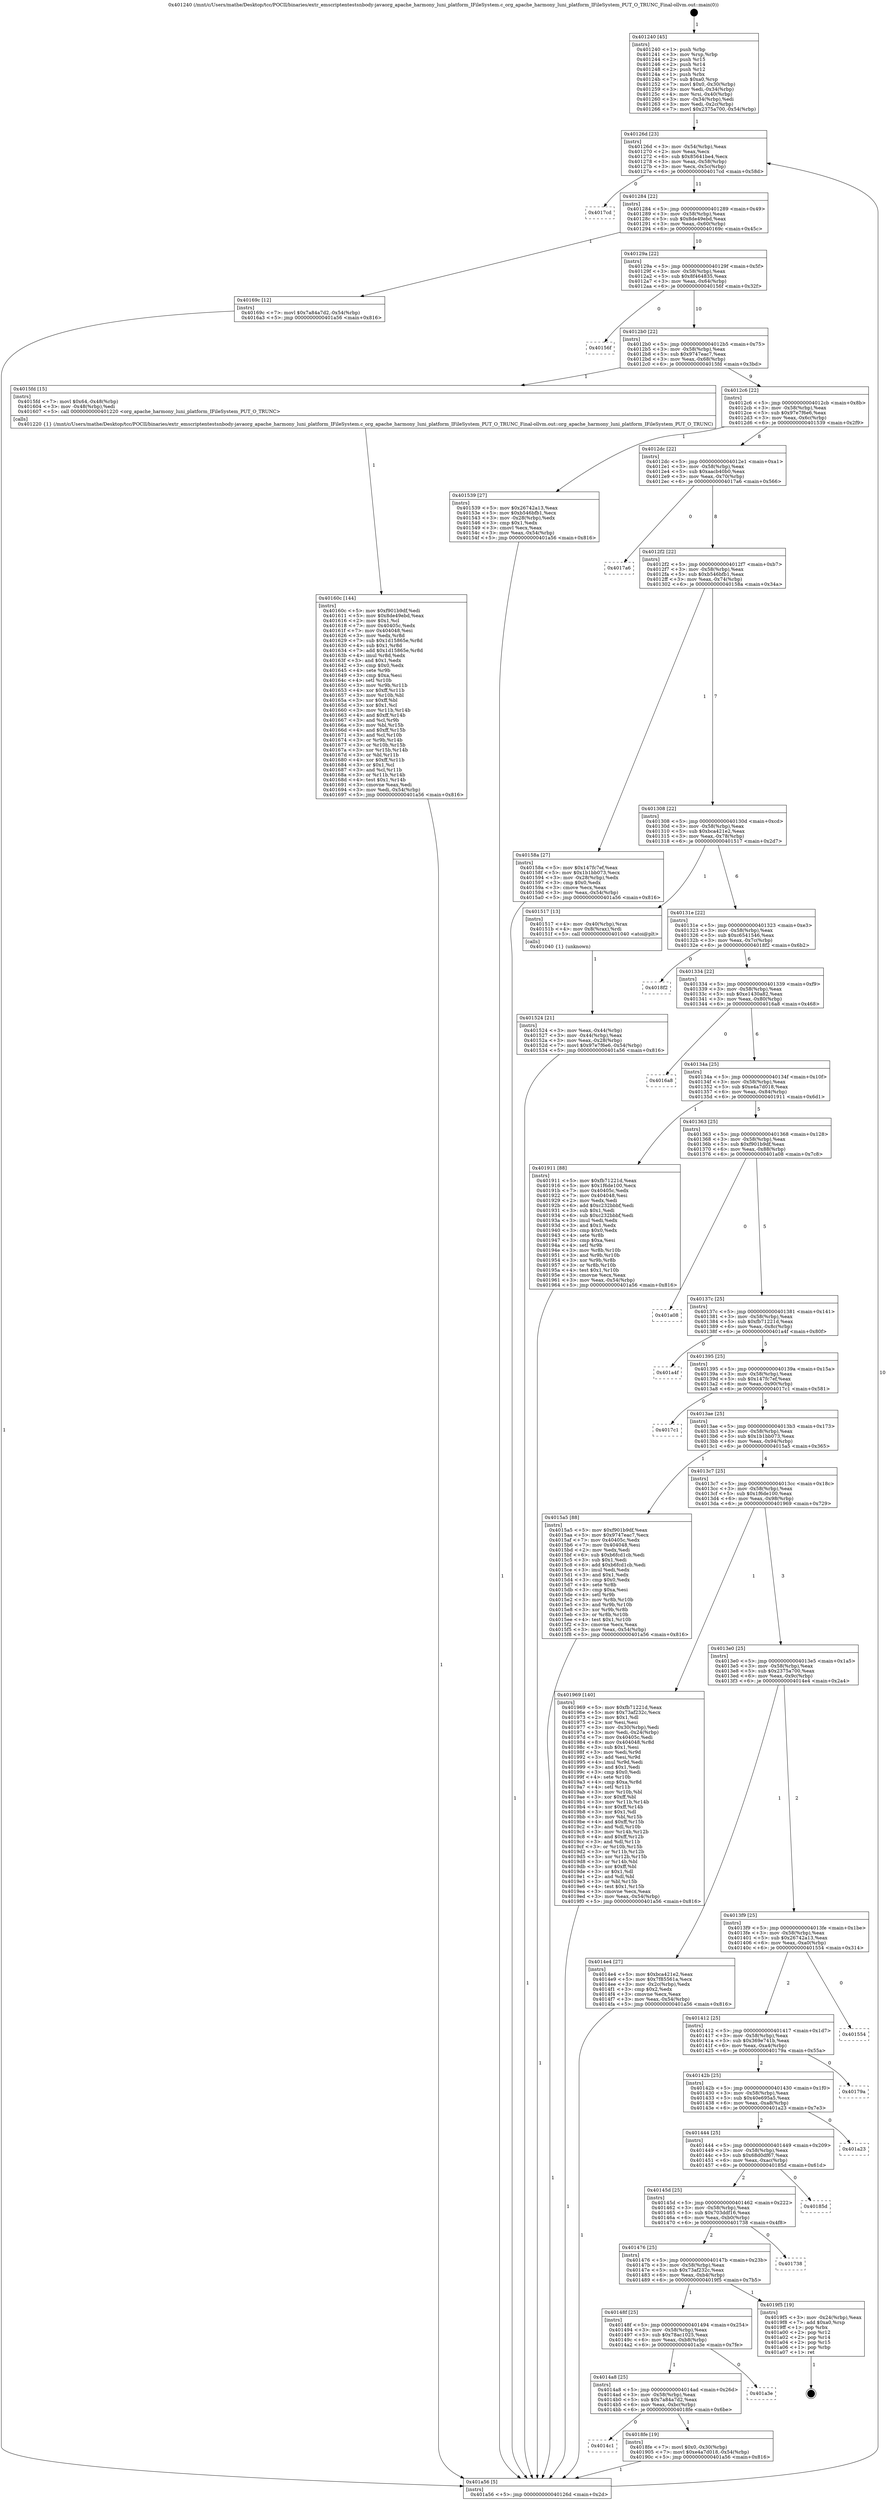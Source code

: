 digraph "0x401240" {
  label = "0x401240 (/mnt/c/Users/mathe/Desktop/tcc/POCII/binaries/extr_emscriptentestsnbody-javaorg_apache_harmony_luni_platform_IFileSystem.c_org_apache_harmony_luni_platform_IFileSystem_PUT_O_TRUNC_Final-ollvm.out::main(0))"
  labelloc = "t"
  node[shape=record]

  Entry [label="",width=0.3,height=0.3,shape=circle,fillcolor=black,style=filled]
  "0x40126d" [label="{
     0x40126d [23]\l
     | [instrs]\l
     &nbsp;&nbsp;0x40126d \<+3\>: mov -0x54(%rbp),%eax\l
     &nbsp;&nbsp;0x401270 \<+2\>: mov %eax,%ecx\l
     &nbsp;&nbsp;0x401272 \<+6\>: sub $0x85641be4,%ecx\l
     &nbsp;&nbsp;0x401278 \<+3\>: mov %eax,-0x58(%rbp)\l
     &nbsp;&nbsp;0x40127b \<+3\>: mov %ecx,-0x5c(%rbp)\l
     &nbsp;&nbsp;0x40127e \<+6\>: je 00000000004017cd \<main+0x58d\>\l
  }"]
  "0x4017cd" [label="{
     0x4017cd\l
  }", style=dashed]
  "0x401284" [label="{
     0x401284 [22]\l
     | [instrs]\l
     &nbsp;&nbsp;0x401284 \<+5\>: jmp 0000000000401289 \<main+0x49\>\l
     &nbsp;&nbsp;0x401289 \<+3\>: mov -0x58(%rbp),%eax\l
     &nbsp;&nbsp;0x40128c \<+5\>: sub $0x8de49ebd,%eax\l
     &nbsp;&nbsp;0x401291 \<+3\>: mov %eax,-0x60(%rbp)\l
     &nbsp;&nbsp;0x401294 \<+6\>: je 000000000040169c \<main+0x45c\>\l
  }"]
  Exit [label="",width=0.3,height=0.3,shape=circle,fillcolor=black,style=filled,peripheries=2]
  "0x40169c" [label="{
     0x40169c [12]\l
     | [instrs]\l
     &nbsp;&nbsp;0x40169c \<+7\>: movl $0x7a84a7d2,-0x54(%rbp)\l
     &nbsp;&nbsp;0x4016a3 \<+5\>: jmp 0000000000401a56 \<main+0x816\>\l
  }"]
  "0x40129a" [label="{
     0x40129a [22]\l
     | [instrs]\l
     &nbsp;&nbsp;0x40129a \<+5\>: jmp 000000000040129f \<main+0x5f\>\l
     &nbsp;&nbsp;0x40129f \<+3\>: mov -0x58(%rbp),%eax\l
     &nbsp;&nbsp;0x4012a2 \<+5\>: sub $0x8f464835,%eax\l
     &nbsp;&nbsp;0x4012a7 \<+3\>: mov %eax,-0x64(%rbp)\l
     &nbsp;&nbsp;0x4012aa \<+6\>: je 000000000040156f \<main+0x32f\>\l
  }"]
  "0x4014c1" [label="{
     0x4014c1\l
  }", style=dashed]
  "0x40156f" [label="{
     0x40156f\l
  }", style=dashed]
  "0x4012b0" [label="{
     0x4012b0 [22]\l
     | [instrs]\l
     &nbsp;&nbsp;0x4012b0 \<+5\>: jmp 00000000004012b5 \<main+0x75\>\l
     &nbsp;&nbsp;0x4012b5 \<+3\>: mov -0x58(%rbp),%eax\l
     &nbsp;&nbsp;0x4012b8 \<+5\>: sub $0x9747eac7,%eax\l
     &nbsp;&nbsp;0x4012bd \<+3\>: mov %eax,-0x68(%rbp)\l
     &nbsp;&nbsp;0x4012c0 \<+6\>: je 00000000004015fd \<main+0x3bd\>\l
  }"]
  "0x4018fe" [label="{
     0x4018fe [19]\l
     | [instrs]\l
     &nbsp;&nbsp;0x4018fe \<+7\>: movl $0x0,-0x30(%rbp)\l
     &nbsp;&nbsp;0x401905 \<+7\>: movl $0xe4a7d018,-0x54(%rbp)\l
     &nbsp;&nbsp;0x40190c \<+5\>: jmp 0000000000401a56 \<main+0x816\>\l
  }"]
  "0x4015fd" [label="{
     0x4015fd [15]\l
     | [instrs]\l
     &nbsp;&nbsp;0x4015fd \<+7\>: movl $0x64,-0x48(%rbp)\l
     &nbsp;&nbsp;0x401604 \<+3\>: mov -0x48(%rbp),%edi\l
     &nbsp;&nbsp;0x401607 \<+5\>: call 0000000000401220 \<org_apache_harmony_luni_platform_IFileSystem_PUT_O_TRUNC\>\l
     | [calls]\l
     &nbsp;&nbsp;0x401220 \{1\} (/mnt/c/Users/mathe/Desktop/tcc/POCII/binaries/extr_emscriptentestsnbody-javaorg_apache_harmony_luni_platform_IFileSystem.c_org_apache_harmony_luni_platform_IFileSystem_PUT_O_TRUNC_Final-ollvm.out::org_apache_harmony_luni_platform_IFileSystem_PUT_O_TRUNC)\l
  }"]
  "0x4012c6" [label="{
     0x4012c6 [22]\l
     | [instrs]\l
     &nbsp;&nbsp;0x4012c6 \<+5\>: jmp 00000000004012cb \<main+0x8b\>\l
     &nbsp;&nbsp;0x4012cb \<+3\>: mov -0x58(%rbp),%eax\l
     &nbsp;&nbsp;0x4012ce \<+5\>: sub $0x97e7f6e6,%eax\l
     &nbsp;&nbsp;0x4012d3 \<+3\>: mov %eax,-0x6c(%rbp)\l
     &nbsp;&nbsp;0x4012d6 \<+6\>: je 0000000000401539 \<main+0x2f9\>\l
  }"]
  "0x4014a8" [label="{
     0x4014a8 [25]\l
     | [instrs]\l
     &nbsp;&nbsp;0x4014a8 \<+5\>: jmp 00000000004014ad \<main+0x26d\>\l
     &nbsp;&nbsp;0x4014ad \<+3\>: mov -0x58(%rbp),%eax\l
     &nbsp;&nbsp;0x4014b0 \<+5\>: sub $0x7a84a7d2,%eax\l
     &nbsp;&nbsp;0x4014b5 \<+6\>: mov %eax,-0xbc(%rbp)\l
     &nbsp;&nbsp;0x4014bb \<+6\>: je 00000000004018fe \<main+0x6be\>\l
  }"]
  "0x401539" [label="{
     0x401539 [27]\l
     | [instrs]\l
     &nbsp;&nbsp;0x401539 \<+5\>: mov $0x26742a13,%eax\l
     &nbsp;&nbsp;0x40153e \<+5\>: mov $0xb546bfb1,%ecx\l
     &nbsp;&nbsp;0x401543 \<+3\>: mov -0x28(%rbp),%edx\l
     &nbsp;&nbsp;0x401546 \<+3\>: cmp $0x1,%edx\l
     &nbsp;&nbsp;0x401549 \<+3\>: cmovl %ecx,%eax\l
     &nbsp;&nbsp;0x40154c \<+3\>: mov %eax,-0x54(%rbp)\l
     &nbsp;&nbsp;0x40154f \<+5\>: jmp 0000000000401a56 \<main+0x816\>\l
  }"]
  "0x4012dc" [label="{
     0x4012dc [22]\l
     | [instrs]\l
     &nbsp;&nbsp;0x4012dc \<+5\>: jmp 00000000004012e1 \<main+0xa1\>\l
     &nbsp;&nbsp;0x4012e1 \<+3\>: mov -0x58(%rbp),%eax\l
     &nbsp;&nbsp;0x4012e4 \<+5\>: sub $0xaacb40b0,%eax\l
     &nbsp;&nbsp;0x4012e9 \<+3\>: mov %eax,-0x70(%rbp)\l
     &nbsp;&nbsp;0x4012ec \<+6\>: je 00000000004017a6 \<main+0x566\>\l
  }"]
  "0x401a3e" [label="{
     0x401a3e\l
  }", style=dashed]
  "0x4017a6" [label="{
     0x4017a6\l
  }", style=dashed]
  "0x4012f2" [label="{
     0x4012f2 [22]\l
     | [instrs]\l
     &nbsp;&nbsp;0x4012f2 \<+5\>: jmp 00000000004012f7 \<main+0xb7\>\l
     &nbsp;&nbsp;0x4012f7 \<+3\>: mov -0x58(%rbp),%eax\l
     &nbsp;&nbsp;0x4012fa \<+5\>: sub $0xb546bfb1,%eax\l
     &nbsp;&nbsp;0x4012ff \<+3\>: mov %eax,-0x74(%rbp)\l
     &nbsp;&nbsp;0x401302 \<+6\>: je 000000000040158a \<main+0x34a\>\l
  }"]
  "0x40148f" [label="{
     0x40148f [25]\l
     | [instrs]\l
     &nbsp;&nbsp;0x40148f \<+5\>: jmp 0000000000401494 \<main+0x254\>\l
     &nbsp;&nbsp;0x401494 \<+3\>: mov -0x58(%rbp),%eax\l
     &nbsp;&nbsp;0x401497 \<+5\>: sub $0x78ac1025,%eax\l
     &nbsp;&nbsp;0x40149c \<+6\>: mov %eax,-0xb8(%rbp)\l
     &nbsp;&nbsp;0x4014a2 \<+6\>: je 0000000000401a3e \<main+0x7fe\>\l
  }"]
  "0x40158a" [label="{
     0x40158a [27]\l
     | [instrs]\l
     &nbsp;&nbsp;0x40158a \<+5\>: mov $0x147fc7ef,%eax\l
     &nbsp;&nbsp;0x40158f \<+5\>: mov $0x1b1bb073,%ecx\l
     &nbsp;&nbsp;0x401594 \<+3\>: mov -0x28(%rbp),%edx\l
     &nbsp;&nbsp;0x401597 \<+3\>: cmp $0x0,%edx\l
     &nbsp;&nbsp;0x40159a \<+3\>: cmove %ecx,%eax\l
     &nbsp;&nbsp;0x40159d \<+3\>: mov %eax,-0x54(%rbp)\l
     &nbsp;&nbsp;0x4015a0 \<+5\>: jmp 0000000000401a56 \<main+0x816\>\l
  }"]
  "0x401308" [label="{
     0x401308 [22]\l
     | [instrs]\l
     &nbsp;&nbsp;0x401308 \<+5\>: jmp 000000000040130d \<main+0xcd\>\l
     &nbsp;&nbsp;0x40130d \<+3\>: mov -0x58(%rbp),%eax\l
     &nbsp;&nbsp;0x401310 \<+5\>: sub $0xbca421e2,%eax\l
     &nbsp;&nbsp;0x401315 \<+3\>: mov %eax,-0x78(%rbp)\l
     &nbsp;&nbsp;0x401318 \<+6\>: je 0000000000401517 \<main+0x2d7\>\l
  }"]
  "0x4019f5" [label="{
     0x4019f5 [19]\l
     | [instrs]\l
     &nbsp;&nbsp;0x4019f5 \<+3\>: mov -0x24(%rbp),%eax\l
     &nbsp;&nbsp;0x4019f8 \<+7\>: add $0xa0,%rsp\l
     &nbsp;&nbsp;0x4019ff \<+1\>: pop %rbx\l
     &nbsp;&nbsp;0x401a00 \<+2\>: pop %r12\l
     &nbsp;&nbsp;0x401a02 \<+2\>: pop %r14\l
     &nbsp;&nbsp;0x401a04 \<+2\>: pop %r15\l
     &nbsp;&nbsp;0x401a06 \<+1\>: pop %rbp\l
     &nbsp;&nbsp;0x401a07 \<+1\>: ret\l
  }"]
  "0x401517" [label="{
     0x401517 [13]\l
     | [instrs]\l
     &nbsp;&nbsp;0x401517 \<+4\>: mov -0x40(%rbp),%rax\l
     &nbsp;&nbsp;0x40151b \<+4\>: mov 0x8(%rax),%rdi\l
     &nbsp;&nbsp;0x40151f \<+5\>: call 0000000000401040 \<atoi@plt\>\l
     | [calls]\l
     &nbsp;&nbsp;0x401040 \{1\} (unknown)\l
  }"]
  "0x40131e" [label="{
     0x40131e [22]\l
     | [instrs]\l
     &nbsp;&nbsp;0x40131e \<+5\>: jmp 0000000000401323 \<main+0xe3\>\l
     &nbsp;&nbsp;0x401323 \<+3\>: mov -0x58(%rbp),%eax\l
     &nbsp;&nbsp;0x401326 \<+5\>: sub $0xc6541546,%eax\l
     &nbsp;&nbsp;0x40132b \<+3\>: mov %eax,-0x7c(%rbp)\l
     &nbsp;&nbsp;0x40132e \<+6\>: je 00000000004018f2 \<main+0x6b2\>\l
  }"]
  "0x401476" [label="{
     0x401476 [25]\l
     | [instrs]\l
     &nbsp;&nbsp;0x401476 \<+5\>: jmp 000000000040147b \<main+0x23b\>\l
     &nbsp;&nbsp;0x40147b \<+3\>: mov -0x58(%rbp),%eax\l
     &nbsp;&nbsp;0x40147e \<+5\>: sub $0x73af232c,%eax\l
     &nbsp;&nbsp;0x401483 \<+6\>: mov %eax,-0xb4(%rbp)\l
     &nbsp;&nbsp;0x401489 \<+6\>: je 00000000004019f5 \<main+0x7b5\>\l
  }"]
  "0x4018f2" [label="{
     0x4018f2\l
  }", style=dashed]
  "0x401334" [label="{
     0x401334 [22]\l
     | [instrs]\l
     &nbsp;&nbsp;0x401334 \<+5\>: jmp 0000000000401339 \<main+0xf9\>\l
     &nbsp;&nbsp;0x401339 \<+3\>: mov -0x58(%rbp),%eax\l
     &nbsp;&nbsp;0x40133c \<+5\>: sub $0xe1430a82,%eax\l
     &nbsp;&nbsp;0x401341 \<+3\>: mov %eax,-0x80(%rbp)\l
     &nbsp;&nbsp;0x401344 \<+6\>: je 00000000004016a8 \<main+0x468\>\l
  }"]
  "0x401738" [label="{
     0x401738\l
  }", style=dashed]
  "0x4016a8" [label="{
     0x4016a8\l
  }", style=dashed]
  "0x40134a" [label="{
     0x40134a [25]\l
     | [instrs]\l
     &nbsp;&nbsp;0x40134a \<+5\>: jmp 000000000040134f \<main+0x10f\>\l
     &nbsp;&nbsp;0x40134f \<+3\>: mov -0x58(%rbp),%eax\l
     &nbsp;&nbsp;0x401352 \<+5\>: sub $0xe4a7d018,%eax\l
     &nbsp;&nbsp;0x401357 \<+6\>: mov %eax,-0x84(%rbp)\l
     &nbsp;&nbsp;0x40135d \<+6\>: je 0000000000401911 \<main+0x6d1\>\l
  }"]
  "0x40145d" [label="{
     0x40145d [25]\l
     | [instrs]\l
     &nbsp;&nbsp;0x40145d \<+5\>: jmp 0000000000401462 \<main+0x222\>\l
     &nbsp;&nbsp;0x401462 \<+3\>: mov -0x58(%rbp),%eax\l
     &nbsp;&nbsp;0x401465 \<+5\>: sub $0x703ddf16,%eax\l
     &nbsp;&nbsp;0x40146a \<+6\>: mov %eax,-0xb0(%rbp)\l
     &nbsp;&nbsp;0x401470 \<+6\>: je 0000000000401738 \<main+0x4f8\>\l
  }"]
  "0x401911" [label="{
     0x401911 [88]\l
     | [instrs]\l
     &nbsp;&nbsp;0x401911 \<+5\>: mov $0xfb71221d,%eax\l
     &nbsp;&nbsp;0x401916 \<+5\>: mov $0x1f6de100,%ecx\l
     &nbsp;&nbsp;0x40191b \<+7\>: mov 0x40405c,%edx\l
     &nbsp;&nbsp;0x401922 \<+7\>: mov 0x404048,%esi\l
     &nbsp;&nbsp;0x401929 \<+2\>: mov %edx,%edi\l
     &nbsp;&nbsp;0x40192b \<+6\>: add $0xc232bbbf,%edi\l
     &nbsp;&nbsp;0x401931 \<+3\>: sub $0x1,%edi\l
     &nbsp;&nbsp;0x401934 \<+6\>: sub $0xc232bbbf,%edi\l
     &nbsp;&nbsp;0x40193a \<+3\>: imul %edi,%edx\l
     &nbsp;&nbsp;0x40193d \<+3\>: and $0x1,%edx\l
     &nbsp;&nbsp;0x401940 \<+3\>: cmp $0x0,%edx\l
     &nbsp;&nbsp;0x401943 \<+4\>: sete %r8b\l
     &nbsp;&nbsp;0x401947 \<+3\>: cmp $0xa,%esi\l
     &nbsp;&nbsp;0x40194a \<+4\>: setl %r9b\l
     &nbsp;&nbsp;0x40194e \<+3\>: mov %r8b,%r10b\l
     &nbsp;&nbsp;0x401951 \<+3\>: and %r9b,%r10b\l
     &nbsp;&nbsp;0x401954 \<+3\>: xor %r9b,%r8b\l
     &nbsp;&nbsp;0x401957 \<+3\>: or %r8b,%r10b\l
     &nbsp;&nbsp;0x40195a \<+4\>: test $0x1,%r10b\l
     &nbsp;&nbsp;0x40195e \<+3\>: cmovne %ecx,%eax\l
     &nbsp;&nbsp;0x401961 \<+3\>: mov %eax,-0x54(%rbp)\l
     &nbsp;&nbsp;0x401964 \<+5\>: jmp 0000000000401a56 \<main+0x816\>\l
  }"]
  "0x401363" [label="{
     0x401363 [25]\l
     | [instrs]\l
     &nbsp;&nbsp;0x401363 \<+5\>: jmp 0000000000401368 \<main+0x128\>\l
     &nbsp;&nbsp;0x401368 \<+3\>: mov -0x58(%rbp),%eax\l
     &nbsp;&nbsp;0x40136b \<+5\>: sub $0xf901b9df,%eax\l
     &nbsp;&nbsp;0x401370 \<+6\>: mov %eax,-0x88(%rbp)\l
     &nbsp;&nbsp;0x401376 \<+6\>: je 0000000000401a08 \<main+0x7c8\>\l
  }"]
  "0x40185d" [label="{
     0x40185d\l
  }", style=dashed]
  "0x401a08" [label="{
     0x401a08\l
  }", style=dashed]
  "0x40137c" [label="{
     0x40137c [25]\l
     | [instrs]\l
     &nbsp;&nbsp;0x40137c \<+5\>: jmp 0000000000401381 \<main+0x141\>\l
     &nbsp;&nbsp;0x401381 \<+3\>: mov -0x58(%rbp),%eax\l
     &nbsp;&nbsp;0x401384 \<+5\>: sub $0xfb71221d,%eax\l
     &nbsp;&nbsp;0x401389 \<+6\>: mov %eax,-0x8c(%rbp)\l
     &nbsp;&nbsp;0x40138f \<+6\>: je 0000000000401a4f \<main+0x80f\>\l
  }"]
  "0x401444" [label="{
     0x401444 [25]\l
     | [instrs]\l
     &nbsp;&nbsp;0x401444 \<+5\>: jmp 0000000000401449 \<main+0x209\>\l
     &nbsp;&nbsp;0x401449 \<+3\>: mov -0x58(%rbp),%eax\l
     &nbsp;&nbsp;0x40144c \<+5\>: sub $0x68d0df67,%eax\l
     &nbsp;&nbsp;0x401451 \<+6\>: mov %eax,-0xac(%rbp)\l
     &nbsp;&nbsp;0x401457 \<+6\>: je 000000000040185d \<main+0x61d\>\l
  }"]
  "0x401a4f" [label="{
     0x401a4f\l
  }", style=dashed]
  "0x401395" [label="{
     0x401395 [25]\l
     | [instrs]\l
     &nbsp;&nbsp;0x401395 \<+5\>: jmp 000000000040139a \<main+0x15a\>\l
     &nbsp;&nbsp;0x40139a \<+3\>: mov -0x58(%rbp),%eax\l
     &nbsp;&nbsp;0x40139d \<+5\>: sub $0x147fc7ef,%eax\l
     &nbsp;&nbsp;0x4013a2 \<+6\>: mov %eax,-0x90(%rbp)\l
     &nbsp;&nbsp;0x4013a8 \<+6\>: je 00000000004017c1 \<main+0x581\>\l
  }"]
  "0x401a23" [label="{
     0x401a23\l
  }", style=dashed]
  "0x4017c1" [label="{
     0x4017c1\l
  }", style=dashed]
  "0x4013ae" [label="{
     0x4013ae [25]\l
     | [instrs]\l
     &nbsp;&nbsp;0x4013ae \<+5\>: jmp 00000000004013b3 \<main+0x173\>\l
     &nbsp;&nbsp;0x4013b3 \<+3\>: mov -0x58(%rbp),%eax\l
     &nbsp;&nbsp;0x4013b6 \<+5\>: sub $0x1b1bb073,%eax\l
     &nbsp;&nbsp;0x4013bb \<+6\>: mov %eax,-0x94(%rbp)\l
     &nbsp;&nbsp;0x4013c1 \<+6\>: je 00000000004015a5 \<main+0x365\>\l
  }"]
  "0x40142b" [label="{
     0x40142b [25]\l
     | [instrs]\l
     &nbsp;&nbsp;0x40142b \<+5\>: jmp 0000000000401430 \<main+0x1f0\>\l
     &nbsp;&nbsp;0x401430 \<+3\>: mov -0x58(%rbp),%eax\l
     &nbsp;&nbsp;0x401433 \<+5\>: sub $0x40e695a5,%eax\l
     &nbsp;&nbsp;0x401438 \<+6\>: mov %eax,-0xa8(%rbp)\l
     &nbsp;&nbsp;0x40143e \<+6\>: je 0000000000401a23 \<main+0x7e3\>\l
  }"]
  "0x4015a5" [label="{
     0x4015a5 [88]\l
     | [instrs]\l
     &nbsp;&nbsp;0x4015a5 \<+5\>: mov $0xf901b9df,%eax\l
     &nbsp;&nbsp;0x4015aa \<+5\>: mov $0x9747eac7,%ecx\l
     &nbsp;&nbsp;0x4015af \<+7\>: mov 0x40405c,%edx\l
     &nbsp;&nbsp;0x4015b6 \<+7\>: mov 0x404048,%esi\l
     &nbsp;&nbsp;0x4015bd \<+2\>: mov %edx,%edi\l
     &nbsp;&nbsp;0x4015bf \<+6\>: sub $0xb6fcd1cb,%edi\l
     &nbsp;&nbsp;0x4015c5 \<+3\>: sub $0x1,%edi\l
     &nbsp;&nbsp;0x4015c8 \<+6\>: add $0xb6fcd1cb,%edi\l
     &nbsp;&nbsp;0x4015ce \<+3\>: imul %edi,%edx\l
     &nbsp;&nbsp;0x4015d1 \<+3\>: and $0x1,%edx\l
     &nbsp;&nbsp;0x4015d4 \<+3\>: cmp $0x0,%edx\l
     &nbsp;&nbsp;0x4015d7 \<+4\>: sete %r8b\l
     &nbsp;&nbsp;0x4015db \<+3\>: cmp $0xa,%esi\l
     &nbsp;&nbsp;0x4015de \<+4\>: setl %r9b\l
     &nbsp;&nbsp;0x4015e2 \<+3\>: mov %r8b,%r10b\l
     &nbsp;&nbsp;0x4015e5 \<+3\>: and %r9b,%r10b\l
     &nbsp;&nbsp;0x4015e8 \<+3\>: xor %r9b,%r8b\l
     &nbsp;&nbsp;0x4015eb \<+3\>: or %r8b,%r10b\l
     &nbsp;&nbsp;0x4015ee \<+4\>: test $0x1,%r10b\l
     &nbsp;&nbsp;0x4015f2 \<+3\>: cmovne %ecx,%eax\l
     &nbsp;&nbsp;0x4015f5 \<+3\>: mov %eax,-0x54(%rbp)\l
     &nbsp;&nbsp;0x4015f8 \<+5\>: jmp 0000000000401a56 \<main+0x816\>\l
  }"]
  "0x4013c7" [label="{
     0x4013c7 [25]\l
     | [instrs]\l
     &nbsp;&nbsp;0x4013c7 \<+5\>: jmp 00000000004013cc \<main+0x18c\>\l
     &nbsp;&nbsp;0x4013cc \<+3\>: mov -0x58(%rbp),%eax\l
     &nbsp;&nbsp;0x4013cf \<+5\>: sub $0x1f6de100,%eax\l
     &nbsp;&nbsp;0x4013d4 \<+6\>: mov %eax,-0x98(%rbp)\l
     &nbsp;&nbsp;0x4013da \<+6\>: je 0000000000401969 \<main+0x729\>\l
  }"]
  "0x40179a" [label="{
     0x40179a\l
  }", style=dashed]
  "0x401969" [label="{
     0x401969 [140]\l
     | [instrs]\l
     &nbsp;&nbsp;0x401969 \<+5\>: mov $0xfb71221d,%eax\l
     &nbsp;&nbsp;0x40196e \<+5\>: mov $0x73af232c,%ecx\l
     &nbsp;&nbsp;0x401973 \<+2\>: mov $0x1,%dl\l
     &nbsp;&nbsp;0x401975 \<+2\>: xor %esi,%esi\l
     &nbsp;&nbsp;0x401977 \<+3\>: mov -0x30(%rbp),%edi\l
     &nbsp;&nbsp;0x40197a \<+3\>: mov %edi,-0x24(%rbp)\l
     &nbsp;&nbsp;0x40197d \<+7\>: mov 0x40405c,%edi\l
     &nbsp;&nbsp;0x401984 \<+8\>: mov 0x404048,%r8d\l
     &nbsp;&nbsp;0x40198c \<+3\>: sub $0x1,%esi\l
     &nbsp;&nbsp;0x40198f \<+3\>: mov %edi,%r9d\l
     &nbsp;&nbsp;0x401992 \<+3\>: add %esi,%r9d\l
     &nbsp;&nbsp;0x401995 \<+4\>: imul %r9d,%edi\l
     &nbsp;&nbsp;0x401999 \<+3\>: and $0x1,%edi\l
     &nbsp;&nbsp;0x40199c \<+3\>: cmp $0x0,%edi\l
     &nbsp;&nbsp;0x40199f \<+4\>: sete %r10b\l
     &nbsp;&nbsp;0x4019a3 \<+4\>: cmp $0xa,%r8d\l
     &nbsp;&nbsp;0x4019a7 \<+4\>: setl %r11b\l
     &nbsp;&nbsp;0x4019ab \<+3\>: mov %r10b,%bl\l
     &nbsp;&nbsp;0x4019ae \<+3\>: xor $0xff,%bl\l
     &nbsp;&nbsp;0x4019b1 \<+3\>: mov %r11b,%r14b\l
     &nbsp;&nbsp;0x4019b4 \<+4\>: xor $0xff,%r14b\l
     &nbsp;&nbsp;0x4019b8 \<+3\>: xor $0x1,%dl\l
     &nbsp;&nbsp;0x4019bb \<+3\>: mov %bl,%r15b\l
     &nbsp;&nbsp;0x4019be \<+4\>: and $0xff,%r15b\l
     &nbsp;&nbsp;0x4019c2 \<+3\>: and %dl,%r10b\l
     &nbsp;&nbsp;0x4019c5 \<+3\>: mov %r14b,%r12b\l
     &nbsp;&nbsp;0x4019c8 \<+4\>: and $0xff,%r12b\l
     &nbsp;&nbsp;0x4019cc \<+3\>: and %dl,%r11b\l
     &nbsp;&nbsp;0x4019cf \<+3\>: or %r10b,%r15b\l
     &nbsp;&nbsp;0x4019d2 \<+3\>: or %r11b,%r12b\l
     &nbsp;&nbsp;0x4019d5 \<+3\>: xor %r12b,%r15b\l
     &nbsp;&nbsp;0x4019d8 \<+3\>: or %r14b,%bl\l
     &nbsp;&nbsp;0x4019db \<+3\>: xor $0xff,%bl\l
     &nbsp;&nbsp;0x4019de \<+3\>: or $0x1,%dl\l
     &nbsp;&nbsp;0x4019e1 \<+2\>: and %dl,%bl\l
     &nbsp;&nbsp;0x4019e3 \<+3\>: or %bl,%r15b\l
     &nbsp;&nbsp;0x4019e6 \<+4\>: test $0x1,%r15b\l
     &nbsp;&nbsp;0x4019ea \<+3\>: cmovne %ecx,%eax\l
     &nbsp;&nbsp;0x4019ed \<+3\>: mov %eax,-0x54(%rbp)\l
     &nbsp;&nbsp;0x4019f0 \<+5\>: jmp 0000000000401a56 \<main+0x816\>\l
  }"]
  "0x4013e0" [label="{
     0x4013e0 [25]\l
     | [instrs]\l
     &nbsp;&nbsp;0x4013e0 \<+5\>: jmp 00000000004013e5 \<main+0x1a5\>\l
     &nbsp;&nbsp;0x4013e5 \<+3\>: mov -0x58(%rbp),%eax\l
     &nbsp;&nbsp;0x4013e8 \<+5\>: sub $0x2375a700,%eax\l
     &nbsp;&nbsp;0x4013ed \<+6\>: mov %eax,-0x9c(%rbp)\l
     &nbsp;&nbsp;0x4013f3 \<+6\>: je 00000000004014e4 \<main+0x2a4\>\l
  }"]
  "0x401412" [label="{
     0x401412 [25]\l
     | [instrs]\l
     &nbsp;&nbsp;0x401412 \<+5\>: jmp 0000000000401417 \<main+0x1d7\>\l
     &nbsp;&nbsp;0x401417 \<+3\>: mov -0x58(%rbp),%eax\l
     &nbsp;&nbsp;0x40141a \<+5\>: sub $0x369e741b,%eax\l
     &nbsp;&nbsp;0x40141f \<+6\>: mov %eax,-0xa4(%rbp)\l
     &nbsp;&nbsp;0x401425 \<+6\>: je 000000000040179a \<main+0x55a\>\l
  }"]
  "0x4014e4" [label="{
     0x4014e4 [27]\l
     | [instrs]\l
     &nbsp;&nbsp;0x4014e4 \<+5\>: mov $0xbca421e2,%eax\l
     &nbsp;&nbsp;0x4014e9 \<+5\>: mov $0x7f85561a,%ecx\l
     &nbsp;&nbsp;0x4014ee \<+3\>: mov -0x2c(%rbp),%edx\l
     &nbsp;&nbsp;0x4014f1 \<+3\>: cmp $0x2,%edx\l
     &nbsp;&nbsp;0x4014f4 \<+3\>: cmovne %ecx,%eax\l
     &nbsp;&nbsp;0x4014f7 \<+3\>: mov %eax,-0x54(%rbp)\l
     &nbsp;&nbsp;0x4014fa \<+5\>: jmp 0000000000401a56 \<main+0x816\>\l
  }"]
  "0x4013f9" [label="{
     0x4013f9 [25]\l
     | [instrs]\l
     &nbsp;&nbsp;0x4013f9 \<+5\>: jmp 00000000004013fe \<main+0x1be\>\l
     &nbsp;&nbsp;0x4013fe \<+3\>: mov -0x58(%rbp),%eax\l
     &nbsp;&nbsp;0x401401 \<+5\>: sub $0x26742a13,%eax\l
     &nbsp;&nbsp;0x401406 \<+6\>: mov %eax,-0xa0(%rbp)\l
     &nbsp;&nbsp;0x40140c \<+6\>: je 0000000000401554 \<main+0x314\>\l
  }"]
  "0x401a56" [label="{
     0x401a56 [5]\l
     | [instrs]\l
     &nbsp;&nbsp;0x401a56 \<+5\>: jmp 000000000040126d \<main+0x2d\>\l
  }"]
  "0x401240" [label="{
     0x401240 [45]\l
     | [instrs]\l
     &nbsp;&nbsp;0x401240 \<+1\>: push %rbp\l
     &nbsp;&nbsp;0x401241 \<+3\>: mov %rsp,%rbp\l
     &nbsp;&nbsp;0x401244 \<+2\>: push %r15\l
     &nbsp;&nbsp;0x401246 \<+2\>: push %r14\l
     &nbsp;&nbsp;0x401248 \<+2\>: push %r12\l
     &nbsp;&nbsp;0x40124a \<+1\>: push %rbx\l
     &nbsp;&nbsp;0x40124b \<+7\>: sub $0xa0,%rsp\l
     &nbsp;&nbsp;0x401252 \<+7\>: movl $0x0,-0x30(%rbp)\l
     &nbsp;&nbsp;0x401259 \<+3\>: mov %edi,-0x34(%rbp)\l
     &nbsp;&nbsp;0x40125c \<+4\>: mov %rsi,-0x40(%rbp)\l
     &nbsp;&nbsp;0x401260 \<+3\>: mov -0x34(%rbp),%edi\l
     &nbsp;&nbsp;0x401263 \<+3\>: mov %edi,-0x2c(%rbp)\l
     &nbsp;&nbsp;0x401266 \<+7\>: movl $0x2375a700,-0x54(%rbp)\l
  }"]
  "0x401524" [label="{
     0x401524 [21]\l
     | [instrs]\l
     &nbsp;&nbsp;0x401524 \<+3\>: mov %eax,-0x44(%rbp)\l
     &nbsp;&nbsp;0x401527 \<+3\>: mov -0x44(%rbp),%eax\l
     &nbsp;&nbsp;0x40152a \<+3\>: mov %eax,-0x28(%rbp)\l
     &nbsp;&nbsp;0x40152d \<+7\>: movl $0x97e7f6e6,-0x54(%rbp)\l
     &nbsp;&nbsp;0x401534 \<+5\>: jmp 0000000000401a56 \<main+0x816\>\l
  }"]
  "0x40160c" [label="{
     0x40160c [144]\l
     | [instrs]\l
     &nbsp;&nbsp;0x40160c \<+5\>: mov $0xf901b9df,%edi\l
     &nbsp;&nbsp;0x401611 \<+5\>: mov $0x8de49ebd,%eax\l
     &nbsp;&nbsp;0x401616 \<+2\>: mov $0x1,%cl\l
     &nbsp;&nbsp;0x401618 \<+7\>: mov 0x40405c,%edx\l
     &nbsp;&nbsp;0x40161f \<+7\>: mov 0x404048,%esi\l
     &nbsp;&nbsp;0x401626 \<+3\>: mov %edx,%r8d\l
     &nbsp;&nbsp;0x401629 \<+7\>: sub $0x1d15865e,%r8d\l
     &nbsp;&nbsp;0x401630 \<+4\>: sub $0x1,%r8d\l
     &nbsp;&nbsp;0x401634 \<+7\>: add $0x1d15865e,%r8d\l
     &nbsp;&nbsp;0x40163b \<+4\>: imul %r8d,%edx\l
     &nbsp;&nbsp;0x40163f \<+3\>: and $0x1,%edx\l
     &nbsp;&nbsp;0x401642 \<+3\>: cmp $0x0,%edx\l
     &nbsp;&nbsp;0x401645 \<+4\>: sete %r9b\l
     &nbsp;&nbsp;0x401649 \<+3\>: cmp $0xa,%esi\l
     &nbsp;&nbsp;0x40164c \<+4\>: setl %r10b\l
     &nbsp;&nbsp;0x401650 \<+3\>: mov %r9b,%r11b\l
     &nbsp;&nbsp;0x401653 \<+4\>: xor $0xff,%r11b\l
     &nbsp;&nbsp;0x401657 \<+3\>: mov %r10b,%bl\l
     &nbsp;&nbsp;0x40165a \<+3\>: xor $0xff,%bl\l
     &nbsp;&nbsp;0x40165d \<+3\>: xor $0x1,%cl\l
     &nbsp;&nbsp;0x401660 \<+3\>: mov %r11b,%r14b\l
     &nbsp;&nbsp;0x401663 \<+4\>: and $0xff,%r14b\l
     &nbsp;&nbsp;0x401667 \<+3\>: and %cl,%r9b\l
     &nbsp;&nbsp;0x40166a \<+3\>: mov %bl,%r15b\l
     &nbsp;&nbsp;0x40166d \<+4\>: and $0xff,%r15b\l
     &nbsp;&nbsp;0x401671 \<+3\>: and %cl,%r10b\l
     &nbsp;&nbsp;0x401674 \<+3\>: or %r9b,%r14b\l
     &nbsp;&nbsp;0x401677 \<+3\>: or %r10b,%r15b\l
     &nbsp;&nbsp;0x40167a \<+3\>: xor %r15b,%r14b\l
     &nbsp;&nbsp;0x40167d \<+3\>: or %bl,%r11b\l
     &nbsp;&nbsp;0x401680 \<+4\>: xor $0xff,%r11b\l
     &nbsp;&nbsp;0x401684 \<+3\>: or $0x1,%cl\l
     &nbsp;&nbsp;0x401687 \<+3\>: and %cl,%r11b\l
     &nbsp;&nbsp;0x40168a \<+3\>: or %r11b,%r14b\l
     &nbsp;&nbsp;0x40168d \<+4\>: test $0x1,%r14b\l
     &nbsp;&nbsp;0x401691 \<+3\>: cmovne %eax,%edi\l
     &nbsp;&nbsp;0x401694 \<+3\>: mov %edi,-0x54(%rbp)\l
     &nbsp;&nbsp;0x401697 \<+5\>: jmp 0000000000401a56 \<main+0x816\>\l
  }"]
  "0x401554" [label="{
     0x401554\l
  }", style=dashed]
  Entry -> "0x401240" [label=" 1"]
  "0x40126d" -> "0x4017cd" [label=" 0"]
  "0x40126d" -> "0x401284" [label=" 11"]
  "0x4019f5" -> Exit [label=" 1"]
  "0x401284" -> "0x40169c" [label=" 1"]
  "0x401284" -> "0x40129a" [label=" 10"]
  "0x401969" -> "0x401a56" [label=" 1"]
  "0x40129a" -> "0x40156f" [label=" 0"]
  "0x40129a" -> "0x4012b0" [label=" 10"]
  "0x401911" -> "0x401a56" [label=" 1"]
  "0x4012b0" -> "0x4015fd" [label=" 1"]
  "0x4012b0" -> "0x4012c6" [label=" 9"]
  "0x4018fe" -> "0x401a56" [label=" 1"]
  "0x4012c6" -> "0x401539" [label=" 1"]
  "0x4012c6" -> "0x4012dc" [label=" 8"]
  "0x4014a8" -> "0x4018fe" [label=" 1"]
  "0x4012dc" -> "0x4017a6" [label=" 0"]
  "0x4012dc" -> "0x4012f2" [label=" 8"]
  "0x4014a8" -> "0x4014c1" [label=" 0"]
  "0x4012f2" -> "0x40158a" [label=" 1"]
  "0x4012f2" -> "0x401308" [label=" 7"]
  "0x40148f" -> "0x401a3e" [label=" 0"]
  "0x401308" -> "0x401517" [label=" 1"]
  "0x401308" -> "0x40131e" [label=" 6"]
  "0x40148f" -> "0x4014a8" [label=" 1"]
  "0x40131e" -> "0x4018f2" [label=" 0"]
  "0x40131e" -> "0x401334" [label=" 6"]
  "0x401476" -> "0x4019f5" [label=" 1"]
  "0x401334" -> "0x4016a8" [label=" 0"]
  "0x401334" -> "0x40134a" [label=" 6"]
  "0x401476" -> "0x40148f" [label=" 1"]
  "0x40134a" -> "0x401911" [label=" 1"]
  "0x40134a" -> "0x401363" [label=" 5"]
  "0x40145d" -> "0x401738" [label=" 0"]
  "0x401363" -> "0x401a08" [label=" 0"]
  "0x401363" -> "0x40137c" [label=" 5"]
  "0x40145d" -> "0x401476" [label=" 2"]
  "0x40137c" -> "0x401a4f" [label=" 0"]
  "0x40137c" -> "0x401395" [label=" 5"]
  "0x401444" -> "0x40185d" [label=" 0"]
  "0x401395" -> "0x4017c1" [label=" 0"]
  "0x401395" -> "0x4013ae" [label=" 5"]
  "0x401444" -> "0x40145d" [label=" 2"]
  "0x4013ae" -> "0x4015a5" [label=" 1"]
  "0x4013ae" -> "0x4013c7" [label=" 4"]
  "0x40142b" -> "0x401a23" [label=" 0"]
  "0x4013c7" -> "0x401969" [label=" 1"]
  "0x4013c7" -> "0x4013e0" [label=" 3"]
  "0x40142b" -> "0x401444" [label=" 2"]
  "0x4013e0" -> "0x4014e4" [label=" 1"]
  "0x4013e0" -> "0x4013f9" [label=" 2"]
  "0x4014e4" -> "0x401a56" [label=" 1"]
  "0x401240" -> "0x40126d" [label=" 1"]
  "0x401a56" -> "0x40126d" [label=" 10"]
  "0x401517" -> "0x401524" [label=" 1"]
  "0x401524" -> "0x401a56" [label=" 1"]
  "0x401539" -> "0x401a56" [label=" 1"]
  "0x40158a" -> "0x401a56" [label=" 1"]
  "0x4015a5" -> "0x401a56" [label=" 1"]
  "0x4015fd" -> "0x40160c" [label=" 1"]
  "0x40160c" -> "0x401a56" [label=" 1"]
  "0x40169c" -> "0x401a56" [label=" 1"]
  "0x401412" -> "0x40179a" [label=" 0"]
  "0x4013f9" -> "0x401554" [label=" 0"]
  "0x4013f9" -> "0x401412" [label=" 2"]
  "0x401412" -> "0x40142b" [label=" 2"]
}
